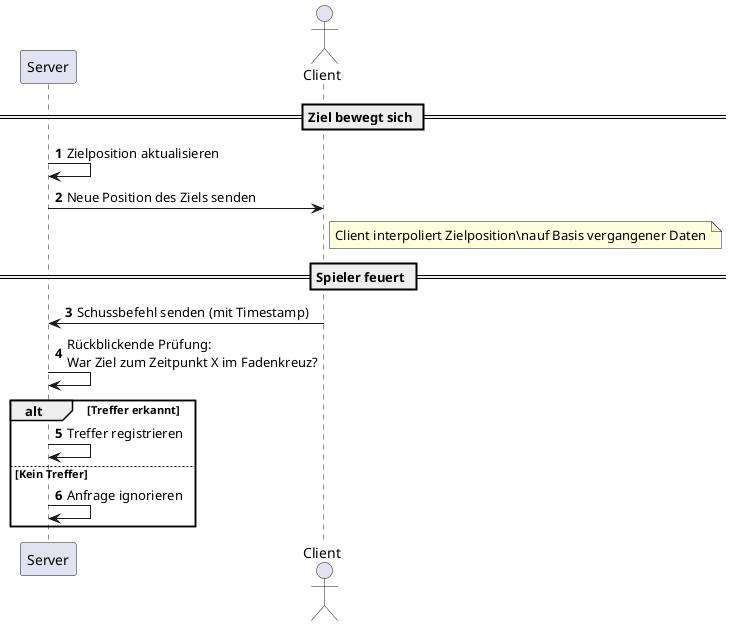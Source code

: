 @startuml
autonumber

participant "Server" as S
actor "Client" as C

== Ziel bewegt sich ==
S -> S : Zielposition aktualisieren
S -> C : Neue Position des Ziels senden

note right of C
Client interpoliert Zielposition\nauf Basis vergangener Daten
end note

== Spieler feuert ==
C -> S : Schussbefehl senden (mit Timestamp)
S -> S : Rückblickende Prüfung:\nWar Ziel zum Zeitpunkt X im Fadenkreuz?

alt Treffer erkannt
    S -> S : Treffer registrieren
else Kein Treffer
    S -> S : Anfrage ignorieren
end

@enduml
